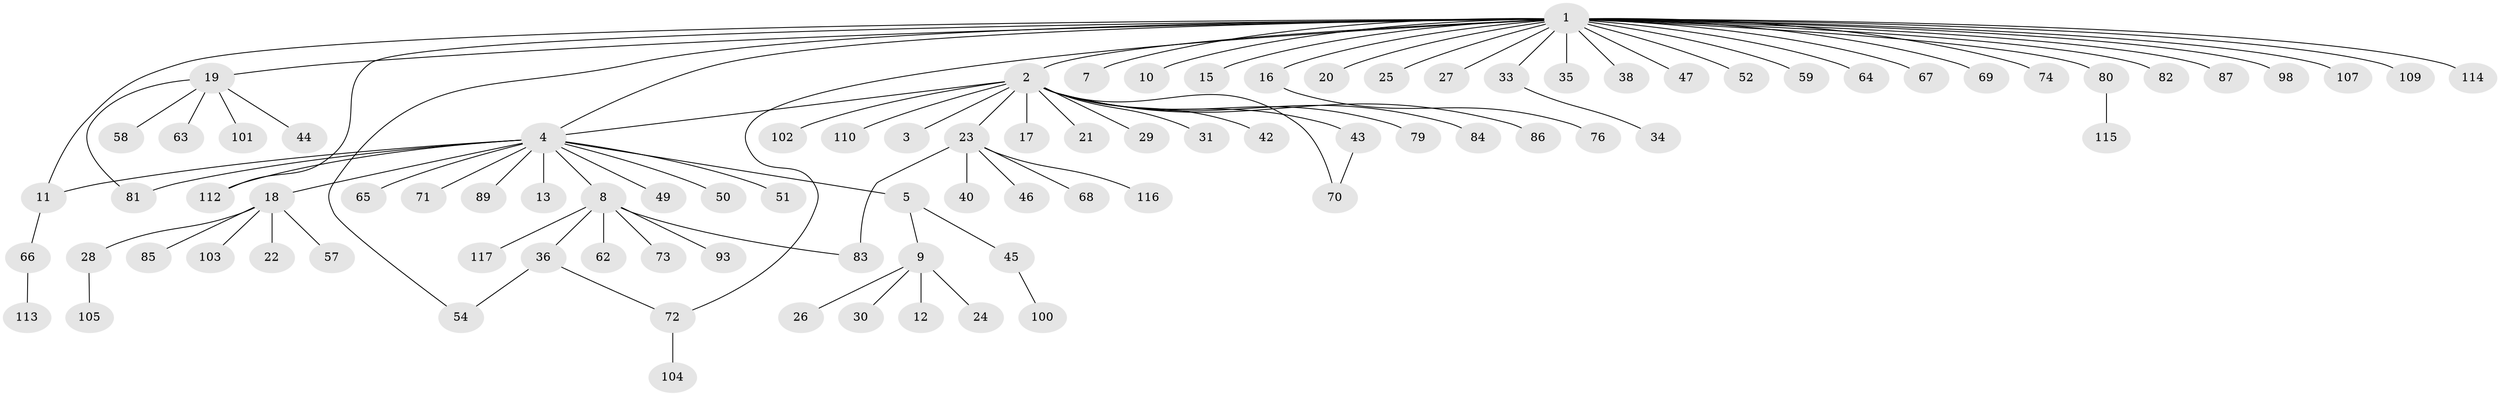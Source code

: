 // original degree distribution, {20: 0.008547008547008548, 15: 0.017094017094017096, 1: 0.6410256410256411, 3: 0.07692307692307693, 13: 0.008547008547008548, 4: 0.03418803418803419, 6: 0.008547008547008548, 5: 0.008547008547008548, 7: 0.017094017094017096, 2: 0.1794871794871795}
// Generated by graph-tools (version 1.1) at 2025/11/02/27/25 16:11:09]
// undirected, 90 vertices, 97 edges
graph export_dot {
graph [start="1"]
  node [color=gray90,style=filled];
  1 [super="+6"];
  2 [super="+41"];
  3;
  4 [super="+48"];
  5 [super="+37"];
  7;
  8 [super="+14"];
  9 [super="+88"];
  10;
  11;
  12;
  13;
  15;
  16 [super="+39"];
  17;
  18 [super="+92"];
  19 [super="+77"];
  20 [super="+53"];
  21 [super="+32"];
  22;
  23 [super="+60"];
  24;
  25;
  26;
  27 [super="+94"];
  28 [super="+55"];
  29;
  30;
  31;
  33 [super="+75"];
  34;
  35 [super="+90"];
  36 [super="+56"];
  38;
  40;
  42;
  43;
  44;
  45 [super="+61"];
  46;
  47;
  49;
  50;
  51;
  52;
  54;
  57 [super="+91"];
  58;
  59;
  62 [super="+96"];
  63;
  64 [super="+97"];
  65;
  66 [super="+99"];
  67;
  68;
  69 [super="+95"];
  70;
  71 [super="+108"];
  72 [super="+78"];
  73;
  74;
  76;
  79;
  80 [super="+106"];
  81;
  82;
  83 [super="+111"];
  84;
  85;
  86;
  87;
  89;
  93;
  98;
  100;
  101;
  102;
  103;
  104;
  105;
  107;
  109;
  110;
  112;
  113;
  114;
  115;
  116;
  117;
  1 -- 2;
  1 -- 4;
  1 -- 7;
  1 -- 10;
  1 -- 11;
  1 -- 15;
  1 -- 16;
  1 -- 19;
  1 -- 27;
  1 -- 47;
  1 -- 54;
  1 -- 59;
  1 -- 67;
  1 -- 69;
  1 -- 74;
  1 -- 80;
  1 -- 82;
  1 -- 87;
  1 -- 114;
  1 -- 64;
  1 -- 33;
  1 -- 98;
  1 -- 35;
  1 -- 38;
  1 -- 72;
  1 -- 107;
  1 -- 109;
  1 -- 112;
  1 -- 20;
  1 -- 52;
  1 -- 25;
  2 -- 3;
  2 -- 4;
  2 -- 17;
  2 -- 21;
  2 -- 23;
  2 -- 29;
  2 -- 31;
  2 -- 42;
  2 -- 43;
  2 -- 79;
  2 -- 86;
  2 -- 102;
  2 -- 110;
  2 -- 84;
  2 -- 70;
  4 -- 5;
  4 -- 8;
  4 -- 11;
  4 -- 13;
  4 -- 18;
  4 -- 49;
  4 -- 50;
  4 -- 51;
  4 -- 65;
  4 -- 71;
  4 -- 89;
  4 -- 112;
  4 -- 81;
  5 -- 9;
  5 -- 45;
  8 -- 73;
  8 -- 83;
  8 -- 36;
  8 -- 117;
  8 -- 93;
  8 -- 62;
  9 -- 12;
  9 -- 24;
  9 -- 26;
  9 -- 30;
  11 -- 66;
  16 -- 76;
  18 -- 22;
  18 -- 28;
  18 -- 57;
  18 -- 85;
  18 -- 103;
  19 -- 44;
  19 -- 58;
  19 -- 63;
  19 -- 81;
  19 -- 101;
  23 -- 40;
  23 -- 46;
  23 -- 83;
  23 -- 116;
  23 -- 68;
  28 -- 105;
  33 -- 34;
  36 -- 54;
  36 -- 72;
  43 -- 70;
  45 -- 100;
  66 -- 113;
  72 -- 104;
  80 -- 115;
}
